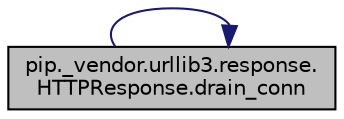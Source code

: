 digraph "pip._vendor.urllib3.response.HTTPResponse.drain_conn"
{
 // LATEX_PDF_SIZE
  edge [fontname="Helvetica",fontsize="10",labelfontname="Helvetica",labelfontsize="10"];
  node [fontname="Helvetica",fontsize="10",shape=record];
  rankdir="RL";
  Node1 [label="pip._vendor.urllib3.response.\lHTTPResponse.drain_conn",height=0.2,width=0.4,color="black", fillcolor="grey75", style="filled", fontcolor="black",tooltip=" "];
  Node1 -> Node1 [dir="back",color="midnightblue",fontsize="10",style="solid",fontname="Helvetica"];
}
